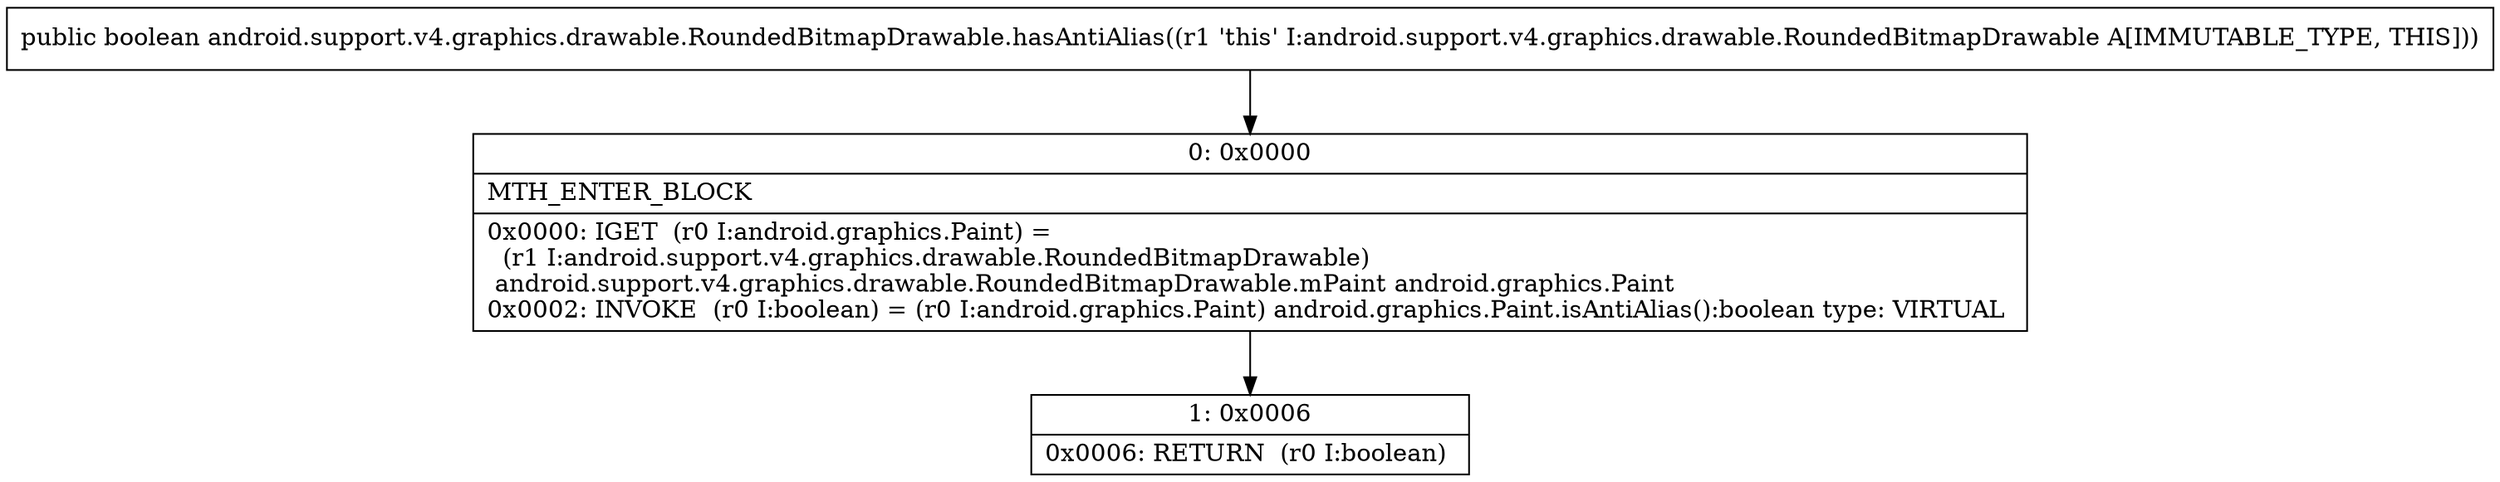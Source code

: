 digraph "CFG forandroid.support.v4.graphics.drawable.RoundedBitmapDrawable.hasAntiAlias()Z" {
Node_0 [shape=record,label="{0\:\ 0x0000|MTH_ENTER_BLOCK\l|0x0000: IGET  (r0 I:android.graphics.Paint) = \l  (r1 I:android.support.v4.graphics.drawable.RoundedBitmapDrawable)\l android.support.v4.graphics.drawable.RoundedBitmapDrawable.mPaint android.graphics.Paint \l0x0002: INVOKE  (r0 I:boolean) = (r0 I:android.graphics.Paint) android.graphics.Paint.isAntiAlias():boolean type: VIRTUAL \l}"];
Node_1 [shape=record,label="{1\:\ 0x0006|0x0006: RETURN  (r0 I:boolean) \l}"];
MethodNode[shape=record,label="{public boolean android.support.v4.graphics.drawable.RoundedBitmapDrawable.hasAntiAlias((r1 'this' I:android.support.v4.graphics.drawable.RoundedBitmapDrawable A[IMMUTABLE_TYPE, THIS])) }"];
MethodNode -> Node_0;
Node_0 -> Node_1;
}

